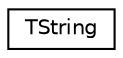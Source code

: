 digraph "Graphical Class Hierarchy"
{
 // LATEX_PDF_SIZE
  edge [fontname="Helvetica",fontsize="10",labelfontname="Helvetica",labelfontsize="10"];
  node [fontname="Helvetica",fontsize="10",shape=record];
  rankdir="LR";
  Node0 [label="TString",height=0.2,width=0.4,color="black", fillcolor="white", style="filled",URL="$struct_t_string.html",tooltip=" "];
}
